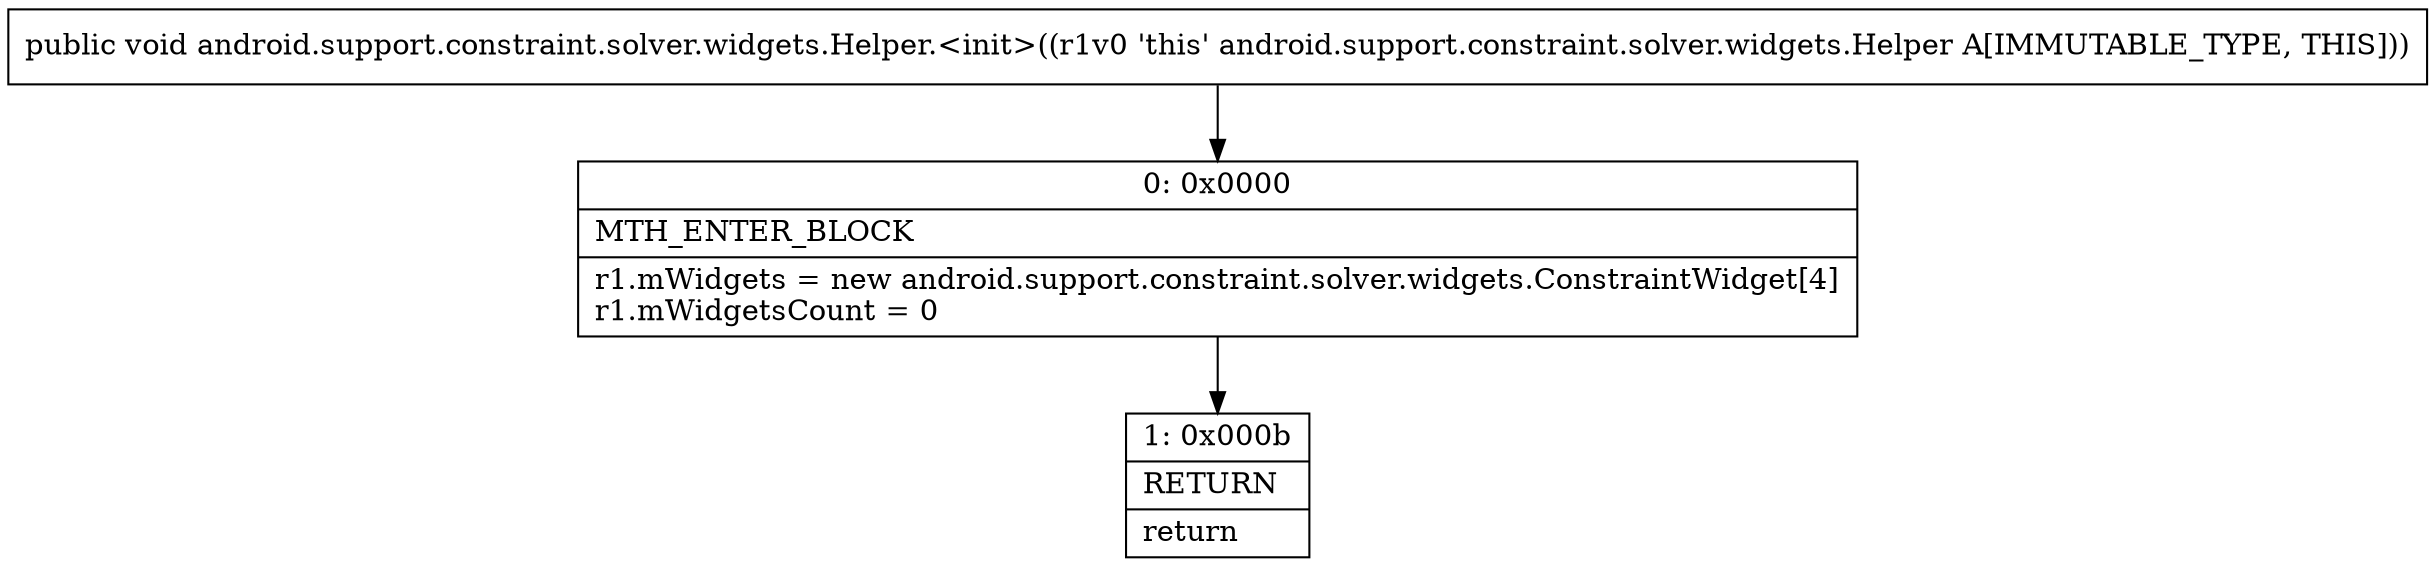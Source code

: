 digraph "CFG forandroid.support.constraint.solver.widgets.Helper.\<init\>()V" {
Node_0 [shape=record,label="{0\:\ 0x0000|MTH_ENTER_BLOCK\l|r1.mWidgets = new android.support.constraint.solver.widgets.ConstraintWidget[4]\lr1.mWidgetsCount = 0\l}"];
Node_1 [shape=record,label="{1\:\ 0x000b|RETURN\l|return\l}"];
MethodNode[shape=record,label="{public void android.support.constraint.solver.widgets.Helper.\<init\>((r1v0 'this' android.support.constraint.solver.widgets.Helper A[IMMUTABLE_TYPE, THIS])) }"];
MethodNode -> Node_0;
Node_0 -> Node_1;
}

